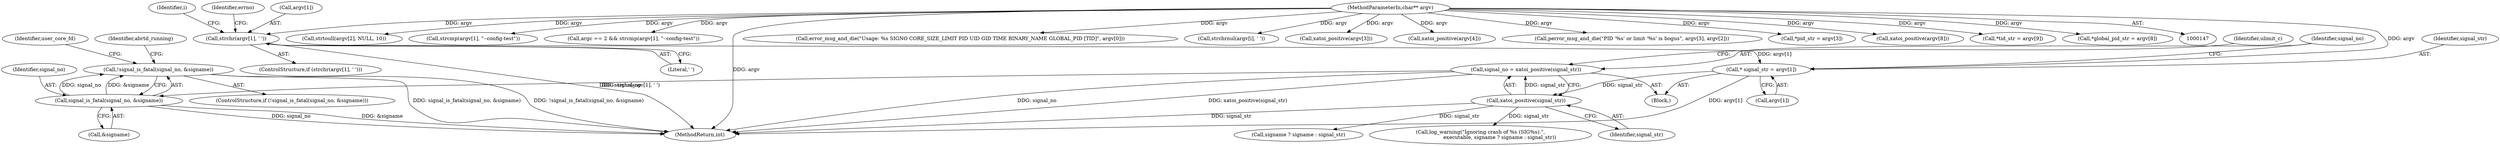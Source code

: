 digraph "0_abrt_3c1b60cfa62d39e5fff5a53a5bc53dae189e740e@API" {
"1000598" [label="(Call,!signal_is_fatal(signal_no, &signame))"];
"1000599" [label="(Call,signal_is_fatal(signal_no, &signame))"];
"1000347" [label="(Call,signal_no = xatoi_positive(signal_str))"];
"1000349" [label="(Call,xatoi_positive(signal_str))"];
"1000341" [label="(Call,* signal_str = argv[1])"];
"1000311" [label="(Call,strchr(argv[1], ' '))"];
"1000149" [label="(MethodParameterIn,char** argv)"];
"1000315" [label="(Literal,' ')"];
"1000149" [label="(MethodParameterIn,char** argv)"];
"1000354" [label="(Call,strtoull(argv[2], NULL, 10))"];
"1000291" [label="(Call,strcmp(argv[1], \"--config-test\"))"];
"1000600" [label="(Identifier,signal_no)"];
"1000287" [label="(Call,argc == 2 && strcmp(argv[1], \"--config-test\"))"];
"1000305" [label="(Call,error_msg_and_die(\"Usage: %s SIGNO CORE_SIZE_LIMIT PID UID GID TIME BINARY_NAME GLOBAL_PID [TID]\", argv[0]))"];
"1000330" [label="(Call,strchrnul(argv[i], ' '))"];
"1000347" [label="(Call,signal_no = xatoi_positive(signal_str))"];
"1000387" [label="(Call,xatoi_positive(argv[3]))"];
"1000687" [label="(Call,signame ? signame : signal_str)"];
"1000343" [label="(Call,argv[1])"];
"1000150" [label="(Block,)"];
"1000394" [label="(Call,xatoi_positive(argv[4]))"];
"1000605" [label="(Identifier,user_core_fd)"];
"1000684" [label="(Call,log_warning(\"Ignoring crash of %s (SIG%s).\",\n                        executable, signame ? signame : signal_str))"];
"1000342" [label="(Identifier,signal_str)"];
"1000349" [label="(Call,xatoi_positive(signal_str))"];
"1000348" [label="(Identifier,signal_no)"];
"1000405" [label="(Call,perror_msg_and_die(\"PID '%s' or limit '%s' is bogus\", argv[3], argv[2]))"];
"1000598" [label="(Call,!signal_is_fatal(signal_no, &signame))"];
"1001447" [label="(MethodReturn,int)"];
"1000379" [label="(Call,*pid_str = argv[3])"];
"1000437" [label="(Call,xatoi_positive(argv[8]))"];
"1000311" [label="(Call,strchr(argv[1], ' '))"];
"1000341" [label="(Call,* signal_str = argv[1])"];
"1000310" [label="(ControlStructure,if (strchr(argv[1], ' ')))"];
"1000320" [label="(Identifier,i)"];
"1000601" [label="(Call,&signame)"];
"1000338" [label="(Identifier,errno)"];
"1000447" [label="(Call,*tid_str = argv[9])"];
"1000350" [label="(Identifier,signal_str)"];
"1000610" [label="(Identifier,abrtd_running)"];
"1000429" [label="(Call,*global_pid_str = argv[8])"];
"1000599" [label="(Call,signal_is_fatal(signal_no, &signame))"];
"1000353" [label="(Identifier,ulimit_c)"];
"1000312" [label="(Call,argv[1])"];
"1000597" [label="(ControlStructure,if (!signal_is_fatal(signal_no, &signame)))"];
"1000598" -> "1000597"  [label="AST: "];
"1000598" -> "1000599"  [label="CFG: "];
"1000599" -> "1000598"  [label="AST: "];
"1000605" -> "1000598"  [label="CFG: "];
"1000610" -> "1000598"  [label="CFG: "];
"1000598" -> "1001447"  [label="DDG: signal_is_fatal(signal_no, &signame)"];
"1000598" -> "1001447"  [label="DDG: !signal_is_fatal(signal_no, &signame)"];
"1000599" -> "1000598"  [label="DDG: signal_no"];
"1000599" -> "1000598"  [label="DDG: &signame"];
"1000599" -> "1000601"  [label="CFG: "];
"1000600" -> "1000599"  [label="AST: "];
"1000601" -> "1000599"  [label="AST: "];
"1000599" -> "1001447"  [label="DDG: signal_no"];
"1000599" -> "1001447"  [label="DDG: &signame"];
"1000347" -> "1000599"  [label="DDG: signal_no"];
"1000347" -> "1000150"  [label="AST: "];
"1000347" -> "1000349"  [label="CFG: "];
"1000348" -> "1000347"  [label="AST: "];
"1000349" -> "1000347"  [label="AST: "];
"1000353" -> "1000347"  [label="CFG: "];
"1000347" -> "1001447"  [label="DDG: xatoi_positive(signal_str)"];
"1000347" -> "1001447"  [label="DDG: signal_no"];
"1000349" -> "1000347"  [label="DDG: signal_str"];
"1000349" -> "1000350"  [label="CFG: "];
"1000350" -> "1000349"  [label="AST: "];
"1000349" -> "1001447"  [label="DDG: signal_str"];
"1000341" -> "1000349"  [label="DDG: signal_str"];
"1000349" -> "1000684"  [label="DDG: signal_str"];
"1000349" -> "1000687"  [label="DDG: signal_str"];
"1000341" -> "1000150"  [label="AST: "];
"1000341" -> "1000343"  [label="CFG: "];
"1000342" -> "1000341"  [label="AST: "];
"1000343" -> "1000341"  [label="AST: "];
"1000348" -> "1000341"  [label="CFG: "];
"1000341" -> "1001447"  [label="DDG: argv[1]"];
"1000311" -> "1000341"  [label="DDG: argv[1]"];
"1000149" -> "1000341"  [label="DDG: argv"];
"1000311" -> "1000310"  [label="AST: "];
"1000311" -> "1000315"  [label="CFG: "];
"1000312" -> "1000311"  [label="AST: "];
"1000315" -> "1000311"  [label="AST: "];
"1000320" -> "1000311"  [label="CFG: "];
"1000338" -> "1000311"  [label="CFG: "];
"1000311" -> "1001447"  [label="DDG: strchr(argv[1], ' ')"];
"1000149" -> "1000311"  [label="DDG: argv"];
"1000149" -> "1000147"  [label="AST: "];
"1000149" -> "1001447"  [label="DDG: argv"];
"1000149" -> "1000287"  [label="DDG: argv"];
"1000149" -> "1000291"  [label="DDG: argv"];
"1000149" -> "1000305"  [label="DDG: argv"];
"1000149" -> "1000330"  [label="DDG: argv"];
"1000149" -> "1000354"  [label="DDG: argv"];
"1000149" -> "1000379"  [label="DDG: argv"];
"1000149" -> "1000387"  [label="DDG: argv"];
"1000149" -> "1000394"  [label="DDG: argv"];
"1000149" -> "1000405"  [label="DDG: argv"];
"1000149" -> "1000429"  [label="DDG: argv"];
"1000149" -> "1000437"  [label="DDG: argv"];
"1000149" -> "1000447"  [label="DDG: argv"];
}
